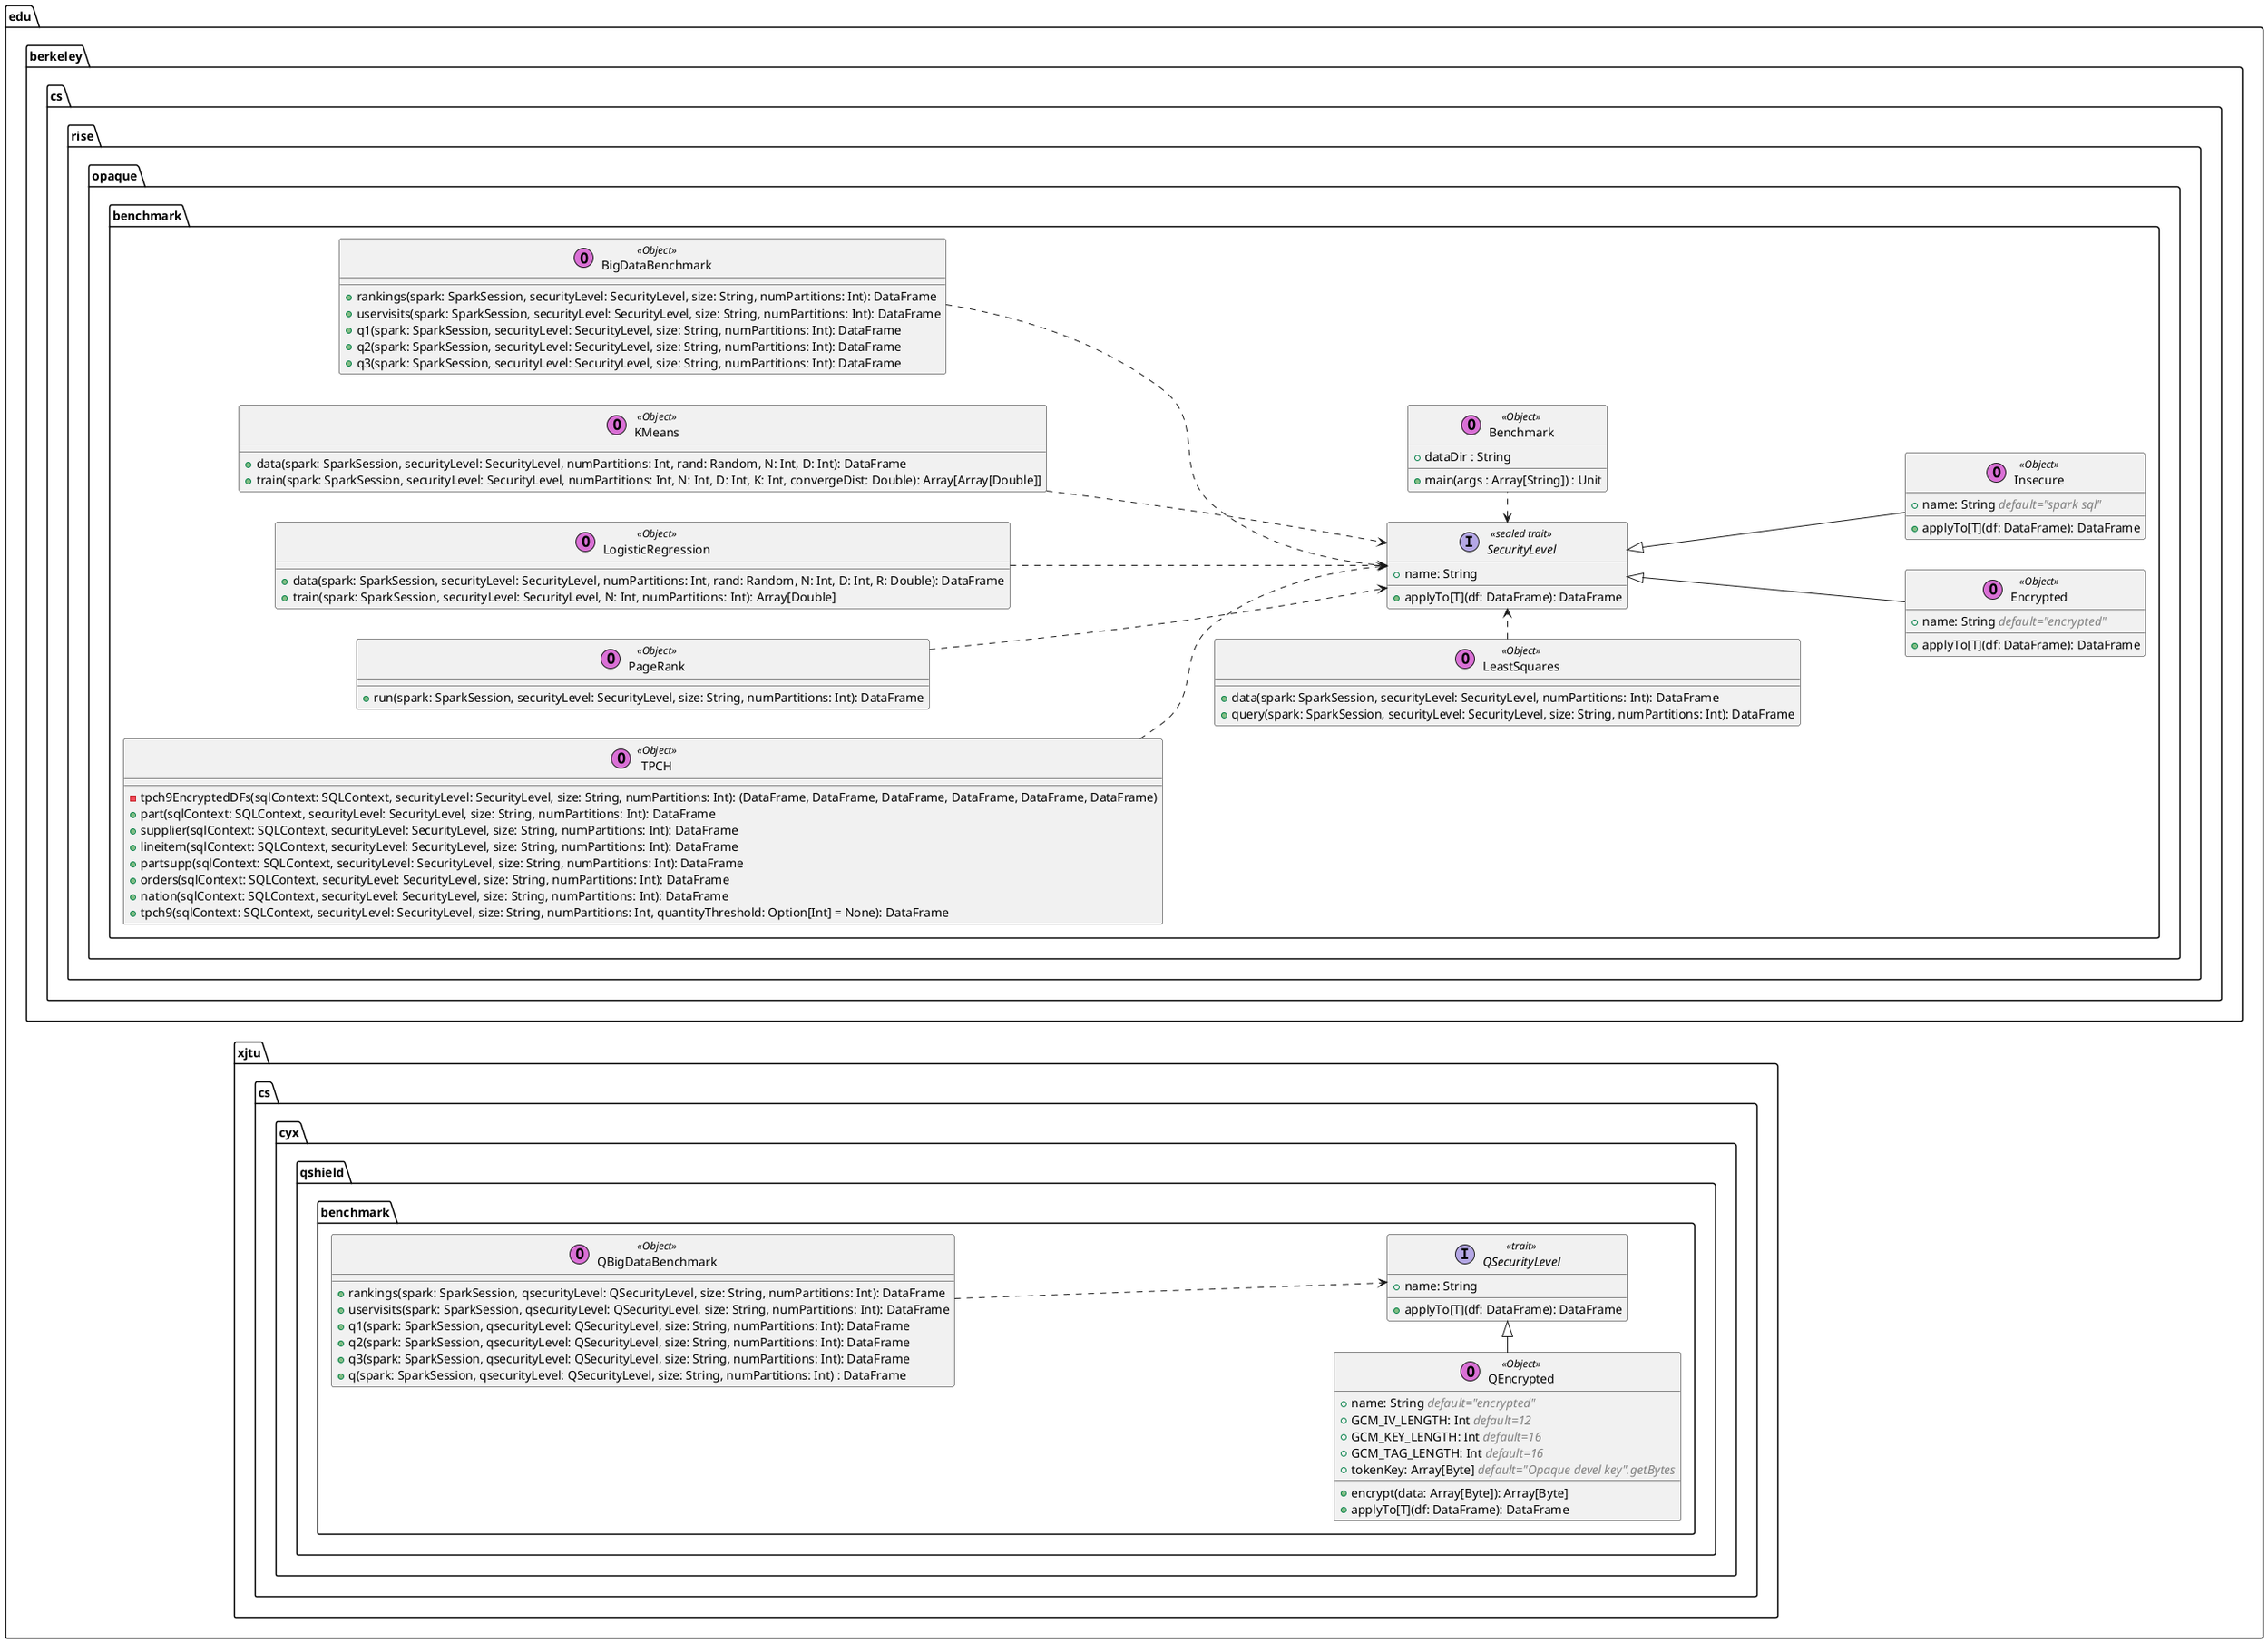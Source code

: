 @startuml
left to right direction
namespace edu.berkeley.cs.rise.opaque{
  namespace benchmark{
    class Benchmark << (O,orchid) Object >> {
      + dataDir : String
      + main(args : Array[String]) : Unit
    }
    class BigDataBenchmark << (O,orchid) Object >> {
      +rankings(spark: SparkSession, securityLevel: SecurityLevel, size: String, numPartitions: Int): DataFrame
      +uservisits(spark: SparkSession, securityLevel: SecurityLevel, size: String, numPartitions: Int): DataFrame
      +q1(spark: SparkSession, securityLevel: SecurityLevel, size: String, numPartitions: Int): DataFrame
      +q2(spark: SparkSession, securityLevel: SecurityLevel, size: String, numPartitions: Int): DataFrame
      +q3(spark: SparkSession, securityLevel: SecurityLevel, size: String, numPartitions: Int): DataFrame
    }
    class KMeans << (O,orchid) Object >> {
      +data(spark: SparkSession, securityLevel: SecurityLevel, numPartitions: Int, rand: Random, N: Int, D: Int): DataFrame
      +train(spark: SparkSession, securityLevel: SecurityLevel, numPartitions: Int, N: Int, D: Int, K: Int, convergeDist: Double): Array[Array[Double]]
    }
    class LeastSquares << (O,orchid) Object >> {
      +data(spark: SparkSession, securityLevel: SecurityLevel, numPartitions: Int): DataFrame
      +query(spark: SparkSession, securityLevel: SecurityLevel, size: String, numPartitions: Int): DataFrame
    }
    class LogisticRegression << (O,orchid) Object >> {
      +data(spark: SparkSession, securityLevel: SecurityLevel, numPartitions: Int, rand: Random, N: Int, D: Int, R: Double): DataFrame
      +train(spark: SparkSession, securityLevel: SecurityLevel, N: Int, numPartitions: Int): Array[Double]
    }
    class PageRank << (O,orchid) Object >> {
      +run(spark: SparkSession, securityLevel: SecurityLevel, size: String, numPartitions: Int): DataFrame
    }
    class TPCH << (O,orchid) Object >> {
      -tpch9EncryptedDFs(sqlContext: SQLContext, securityLevel: SecurityLevel, size: String, numPartitions: Int): (DataFrame, DataFrame, DataFrame, DataFrame, DataFrame, DataFrame)
      +part(sqlContext: SQLContext, securityLevel: SecurityLevel, size: String, numPartitions: Int): DataFrame
      +supplier(sqlContext: SQLContext, securityLevel: SecurityLevel, size: String, numPartitions: Int): DataFrame
      +lineitem(sqlContext: SQLContext, securityLevel: SecurityLevel, size: String, numPartitions: Int): DataFrame
      +partsupp(sqlContext: SQLContext, securityLevel: SecurityLevel, size: String, numPartitions: Int): DataFrame
      +orders(sqlContext: SQLContext, securityLevel: SecurityLevel, size: String, numPartitions: Int): DataFrame
      +nation(sqlContext: SQLContext, securityLevel: SecurityLevel, size: String, numPartitions: Int): DataFrame
      +tpch9(sqlContext: SQLContext, securityLevel: SecurityLevel, size: String, numPartitions: Int, quantityThreshold: Option[Int] = None): DataFrame
    }
    interface SecurityLevel <<sealed trait>> {
      +name: String
      +applyTo[T](df: DataFrame): DataFrame
    }
    class Encrypted << (O,orchid) Object >> {
      +name: String <i><color:grey>default="encrypted"</color></i>
      +applyTo[T](df: DataFrame): DataFrame
    }
    class Insecure << (O,orchid) Object >> {
      +name: String <i><color:grey>default="spark sql"</color></i>
      +applyTo[T](df: DataFrame): DataFrame
    }
  }
}

namespace edu.xjtu.cs.cyx.qshield{
  namespace benchmark{
    class QBigDataBenchmark << (O,orchid) Object >> {
      +rankings(spark: SparkSession, qsecurityLevel: QSecurityLevel, size: String, numPartitions: Int): DataFrame
      +uservisits(spark: SparkSession, qsecurityLevel: QSecurityLevel, size: String, numPartitions: Int): DataFrame
      +q1(spark: SparkSession, qsecurityLevel: QSecurityLevel, size: String, numPartitions: Int): DataFrame
      +q2(spark: SparkSession, qsecurityLevel: QSecurityLevel, size: String, numPartitions: Int): DataFrame
      +q3(spark: SparkSession, qsecurityLevel: QSecurityLevel, size: String, numPartitions: Int): DataFrame
      +q(spark: SparkSession, qsecurityLevel: QSecurityLevel, size: String, numPartitions: Int) : DataFrame
    }
    interface QSecurityLevel <<trait>> {
      +name: String
      +applyTo[T](df: DataFrame): DataFrame
    }
    class QEncrypted << (O,orchid) Object >> {
      +name: String <i><color:grey>default="encrypted"</color></i>
      +GCM_IV_LENGTH: Int <i><color:grey>default=12</color></i>
      +GCM_KEY_LENGTH: Int <i><color:grey>default=16</color></i>
      +GCM_TAG_LENGTH: Int <i><color:grey>default=16</color></i>
      +tokenKey: Array[Byte] <i><color:grey>default="Opaque devel key".getBytes</color></i>
      +encrypt(data: Array[Byte]): Array[Byte]
      +applyTo[T](df: DataFrame): DataFrame
    }
  }
}

edu.berkeley.cs.rise.opaque.benchmark.Benchmark .left.> edu.berkeley.cs.rise.opaque.benchmark.SecurityLevel
edu.berkeley.cs.rise.opaque.benchmark.BigDataBenchmark ..> edu.berkeley.cs.rise.opaque.benchmark.SecurityLevel
edu.berkeley.cs.rise.opaque.benchmark.KMeans ..> edu.berkeley.cs.rise.opaque.benchmark.SecurityLevel
edu.berkeley.cs.rise.opaque.benchmark.LeastSquares .right.> edu.berkeley.cs.rise.opaque.benchmark.SecurityLevel
edu.berkeley.cs.rise.opaque.benchmark.LogisticRegression ..> edu.berkeley.cs.rise.opaque.benchmark.SecurityLevel
edu.berkeley.cs.rise.opaque.benchmark.PageRank ..> edu.berkeley.cs.rise.opaque.benchmark.SecurityLevel
edu.berkeley.cs.rise.opaque.benchmark.TPCH ..> edu.berkeley.cs.rise.opaque.benchmark.SecurityLevel
edu.berkeley.cs.rise.opaque.benchmark.Encrypted --up-|> edu.berkeley.cs.rise.opaque.benchmark.SecurityLevel
edu.berkeley.cs.rise.opaque.benchmark.Insecure --up-|> edu.berkeley.cs.rise.opaque.benchmark.SecurityLevel

edu.xjtu.cs.cyx.qshield.benchmark.QEncrypted -right-|> edu.xjtu.cs.cyx.qshield.benchmark.QSecurityLevel
edu.xjtu.cs.cyx.qshield.benchmark.QBigDataBenchmark .down.> edu.xjtu.cs.cyx.qshield.benchmark.QSecurityLevel
@enduml

